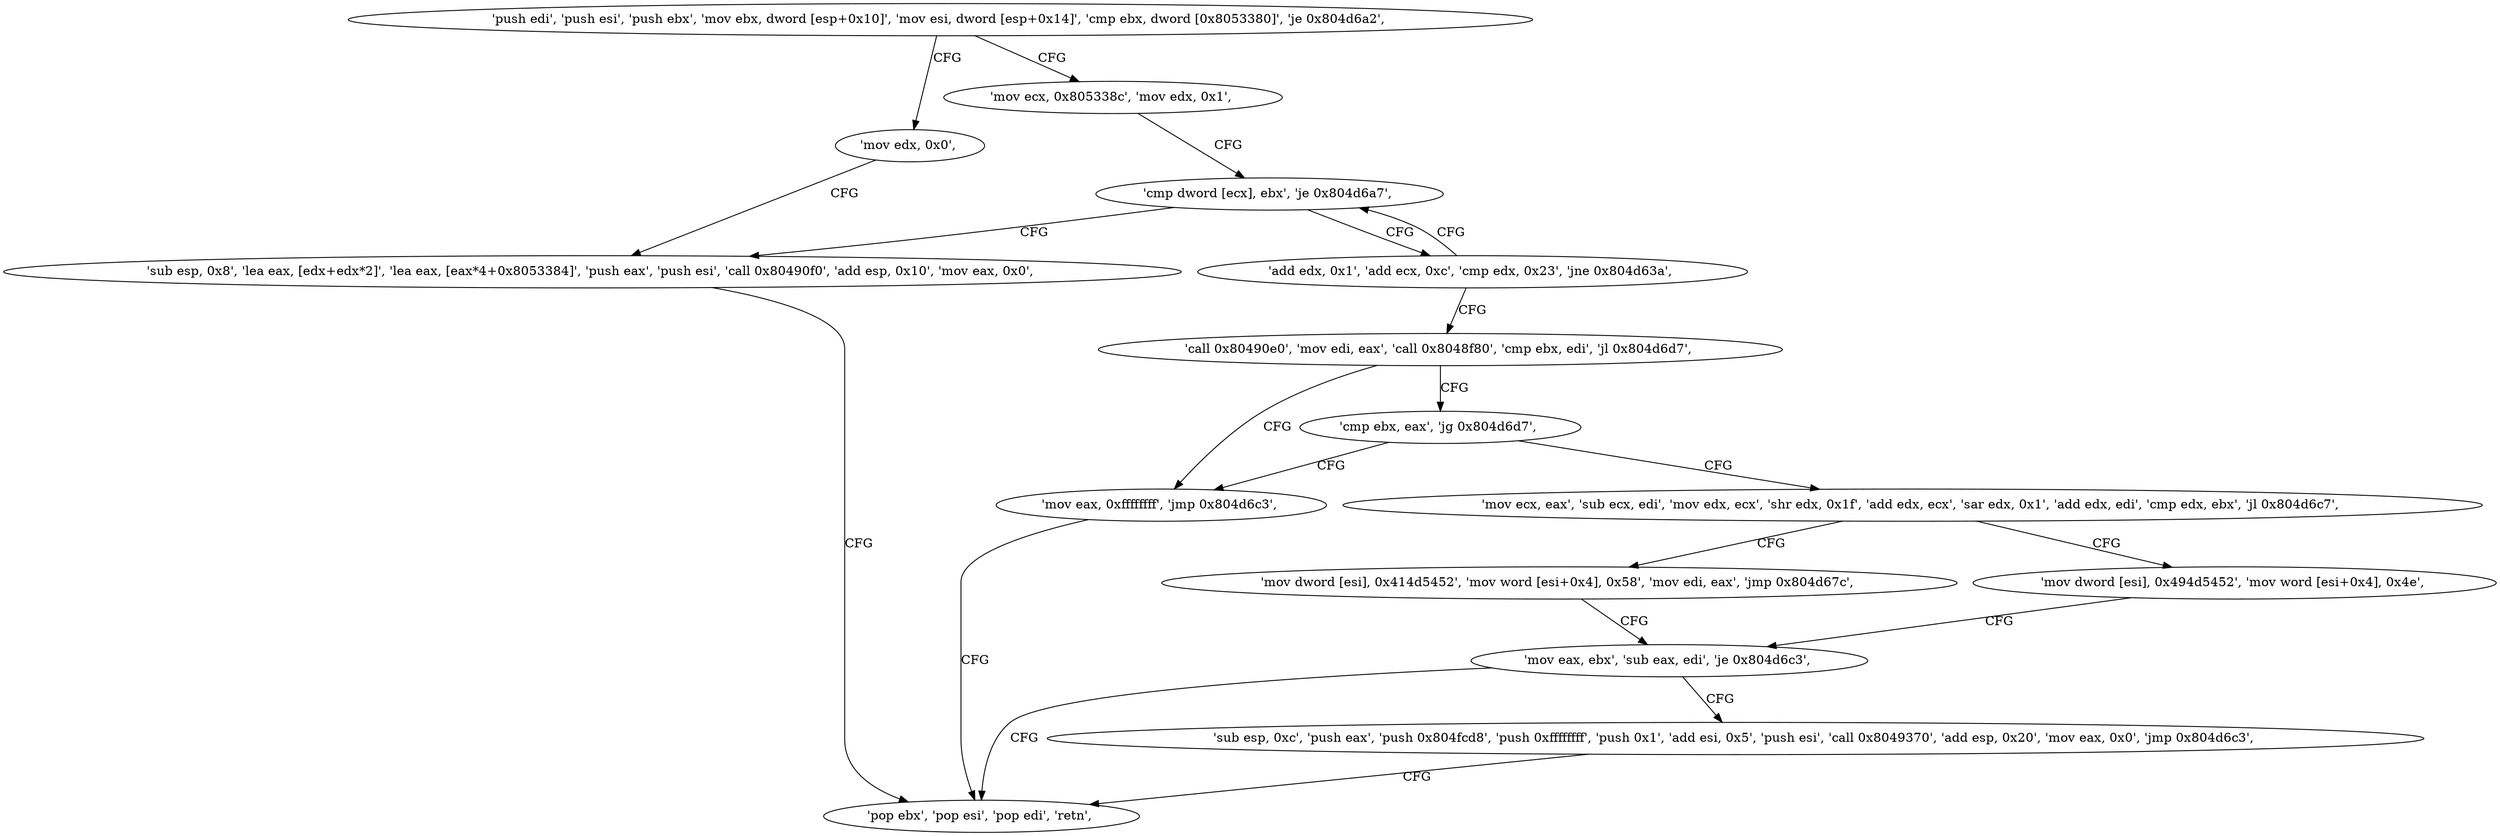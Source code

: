 digraph "func" {
"134534685" [label = "'push edi', 'push esi', 'push ebx', 'mov ebx, dword [esp+0x10]', 'mov esi, dword [esp+0x14]', 'cmp ebx, dword [0x8053380]', 'je 0x804d6a2', " ]
"134534818" [label = "'mov edx, 0x0', " ]
"134534704" [label = "'mov ecx, 0x805338c', 'mov edx, 0x1', " ]
"134534823" [label = "'sub esp, 0x8', 'lea eax, [edx+edx*2]', 'lea eax, [eax*4+0x8053384]', 'push eax', 'push esi', 'call 0x80490f0', 'add esp, 0x10', 'mov eax, 0x0', " ]
"134534714" [label = "'cmp dword [ecx], ebx', 'je 0x804d6a7', " ]
"134534851" [label = "'pop ebx', 'pop esi', 'pop edi', 'retn', " ]
"134534718" [label = "'add edx, 0x1', 'add ecx, 0xc', 'cmp edx, 0x23', 'jne 0x804d63a', " ]
"134534729" [label = "'call 0x80490e0', 'mov edi, eax', 'call 0x8048f80', 'cmp ebx, edi', 'jl 0x804d6d7', " ]
"134534871" [label = "'mov eax, 0xffffffff', 'jmp 0x804d6c3', " ]
"134534745" [label = "'cmp ebx, eax', 'jg 0x804d6d7', " ]
"134534749" [label = "'mov ecx, eax', 'sub ecx, edi', 'mov edx, ecx', 'shr edx, 0x1f', 'add edx, ecx', 'sar edx, 0x1', 'add edx, edi', 'cmp edx, ebx', 'jl 0x804d6c7', " ]
"134534855" [label = "'mov dword [esi], 0x414d5452', 'mov word [esi+0x4], 0x58', 'mov edi, eax', 'jmp 0x804d67c', " ]
"134534768" [label = "'mov dword [esi], 0x494d5452', 'mov word [esi+0x4], 0x4e', " ]
"134534780" [label = "'mov eax, ebx', 'sub eax, edi', 'je 0x804d6c3', " ]
"134534786" [label = "'sub esp, 0xc', 'push eax', 'push 0x804fcd8', 'push 0xffffffff', 'push 0x1', 'add esi, 0x5', 'push esi', 'call 0x8049370', 'add esp, 0x20', 'mov eax, 0x0', 'jmp 0x804d6c3', " ]
"134534685" -> "134534818" [ label = "CFG" ]
"134534685" -> "134534704" [ label = "CFG" ]
"134534818" -> "134534823" [ label = "CFG" ]
"134534704" -> "134534714" [ label = "CFG" ]
"134534823" -> "134534851" [ label = "CFG" ]
"134534714" -> "134534823" [ label = "CFG" ]
"134534714" -> "134534718" [ label = "CFG" ]
"134534718" -> "134534714" [ label = "CFG" ]
"134534718" -> "134534729" [ label = "CFG" ]
"134534729" -> "134534871" [ label = "CFG" ]
"134534729" -> "134534745" [ label = "CFG" ]
"134534871" -> "134534851" [ label = "CFG" ]
"134534745" -> "134534871" [ label = "CFG" ]
"134534745" -> "134534749" [ label = "CFG" ]
"134534749" -> "134534855" [ label = "CFG" ]
"134534749" -> "134534768" [ label = "CFG" ]
"134534855" -> "134534780" [ label = "CFG" ]
"134534768" -> "134534780" [ label = "CFG" ]
"134534780" -> "134534851" [ label = "CFG" ]
"134534780" -> "134534786" [ label = "CFG" ]
"134534786" -> "134534851" [ label = "CFG" ]
}
